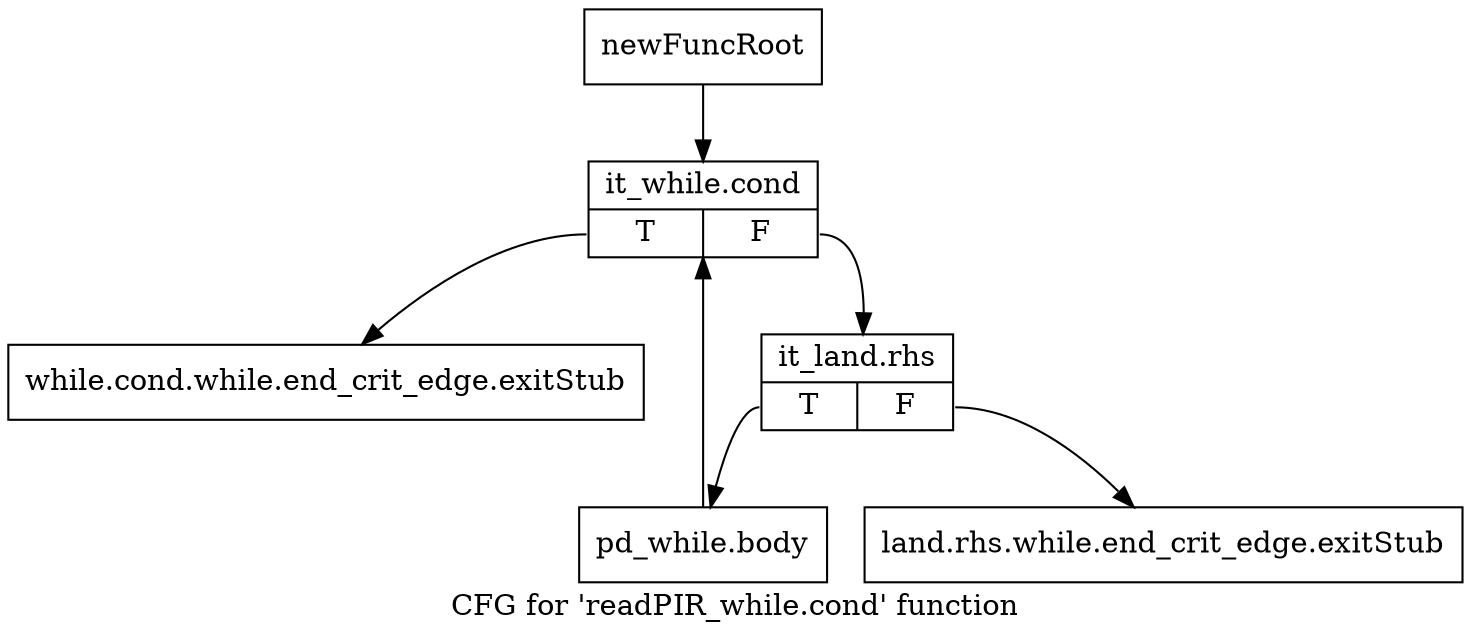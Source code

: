 digraph "CFG for 'readPIR_while.cond' function" {
	label="CFG for 'readPIR_while.cond' function";

	Node0x3480ad0 [shape=record,label="{newFuncRoot}"];
	Node0x3480ad0 -> Node0x3480bc0;
	Node0x3480b20 [shape=record,label="{while.cond.while.end_crit_edge.exitStub}"];
	Node0x3480b70 [shape=record,label="{land.rhs.while.end_crit_edge.exitStub}"];
	Node0x3480bc0 [shape=record,label="{it_while.cond|{<s0>T|<s1>F}}"];
	Node0x3480bc0:s0 -> Node0x3480b20;
	Node0x3480bc0:s1 -> Node0x3480c10;
	Node0x3480c10 [shape=record,label="{it_land.rhs|{<s0>T|<s1>F}}"];
	Node0x3480c10:s0 -> Node0x3480c60;
	Node0x3480c10:s1 -> Node0x3480b70;
	Node0x3480c60 [shape=record,label="{pd_while.body}"];
	Node0x3480c60 -> Node0x3480bc0;
}
